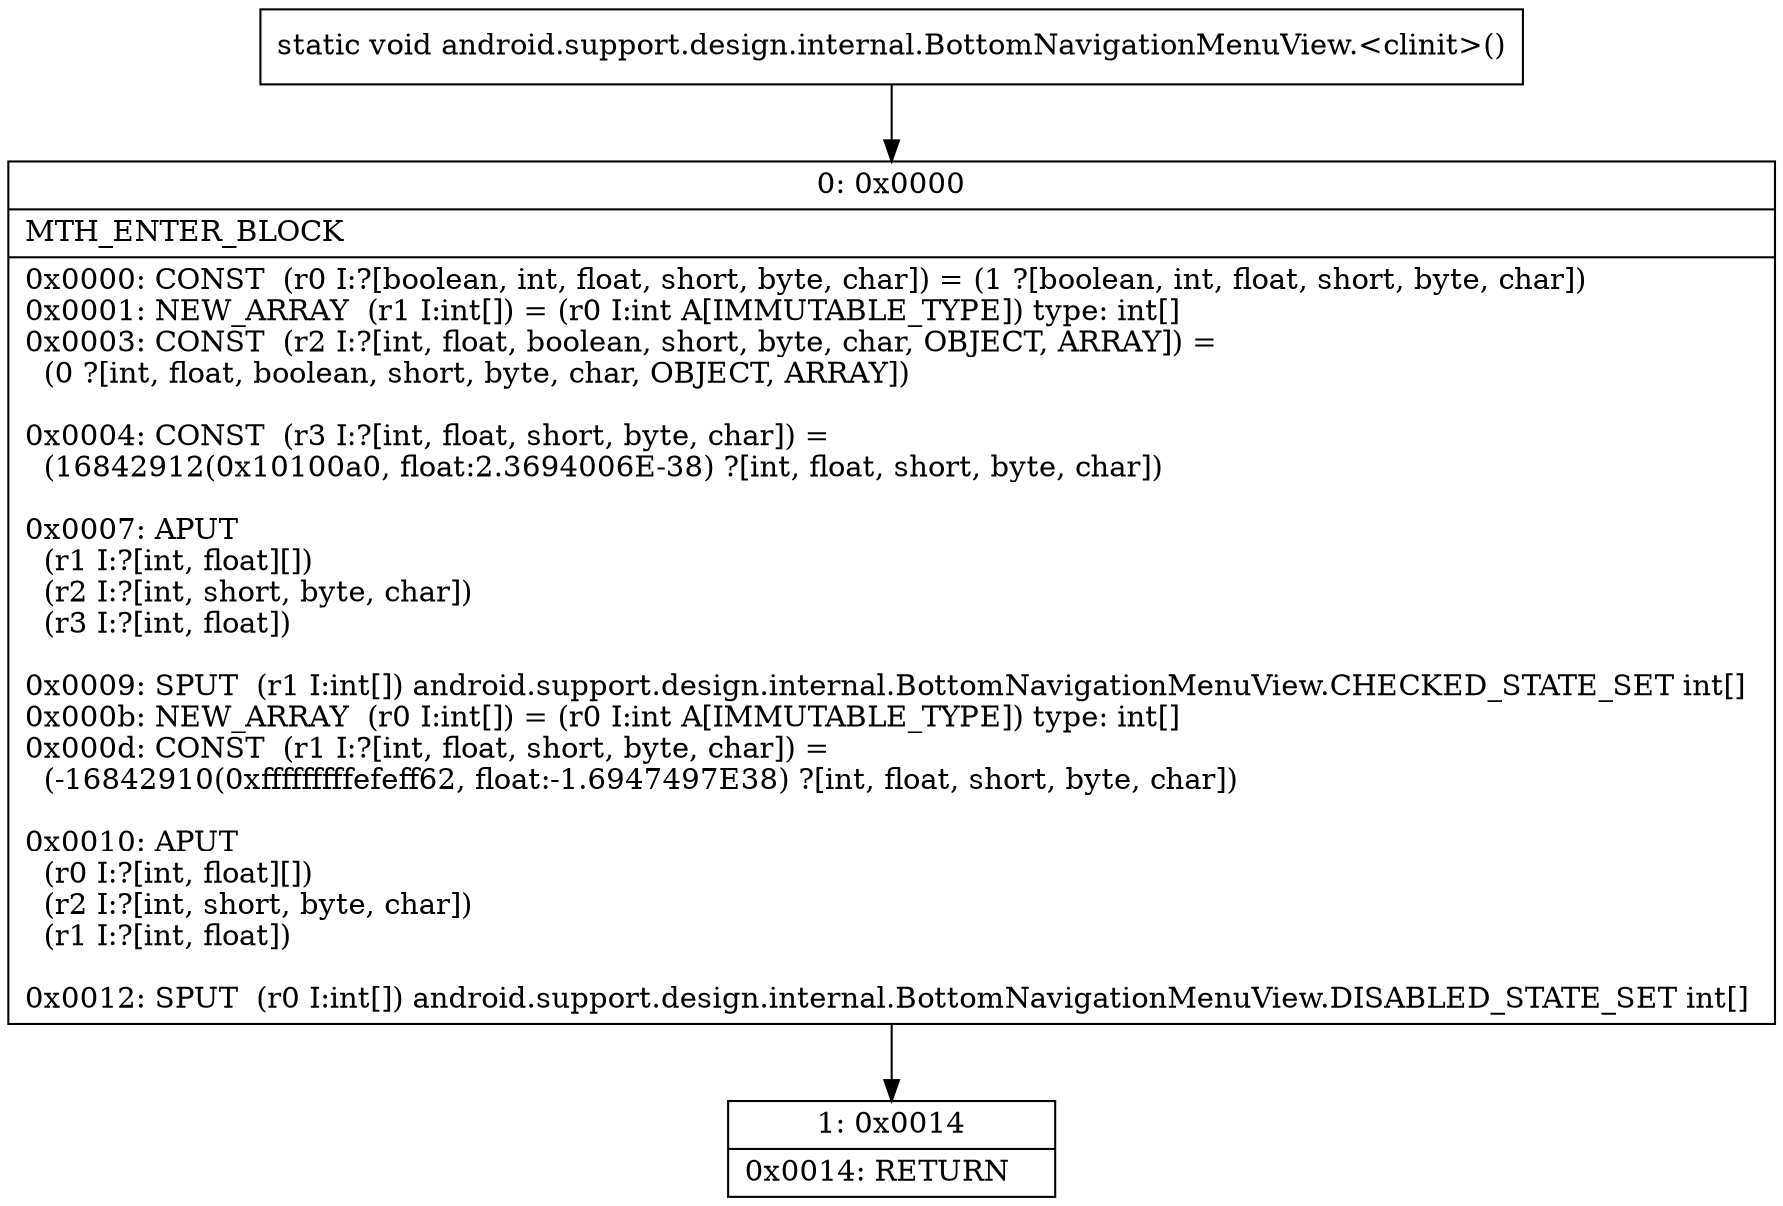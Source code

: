 digraph "CFG forandroid.support.design.internal.BottomNavigationMenuView.\<clinit\>()V" {
Node_0 [shape=record,label="{0\:\ 0x0000|MTH_ENTER_BLOCK\l|0x0000: CONST  (r0 I:?[boolean, int, float, short, byte, char]) = (1 ?[boolean, int, float, short, byte, char]) \l0x0001: NEW_ARRAY  (r1 I:int[]) = (r0 I:int A[IMMUTABLE_TYPE]) type: int[] \l0x0003: CONST  (r2 I:?[int, float, boolean, short, byte, char, OBJECT, ARRAY]) = \l  (0 ?[int, float, boolean, short, byte, char, OBJECT, ARRAY])\l \l0x0004: CONST  (r3 I:?[int, float, short, byte, char]) = \l  (16842912(0x10100a0, float:2.3694006E\-38) ?[int, float, short, byte, char])\l \l0x0007: APUT  \l  (r1 I:?[int, float][])\l  (r2 I:?[int, short, byte, char])\l  (r3 I:?[int, float])\l \l0x0009: SPUT  (r1 I:int[]) android.support.design.internal.BottomNavigationMenuView.CHECKED_STATE_SET int[] \l0x000b: NEW_ARRAY  (r0 I:int[]) = (r0 I:int A[IMMUTABLE_TYPE]) type: int[] \l0x000d: CONST  (r1 I:?[int, float, short, byte, char]) = \l  (\-16842910(0xfffffffffefeff62, float:\-1.6947497E38) ?[int, float, short, byte, char])\l \l0x0010: APUT  \l  (r0 I:?[int, float][])\l  (r2 I:?[int, short, byte, char])\l  (r1 I:?[int, float])\l \l0x0012: SPUT  (r0 I:int[]) android.support.design.internal.BottomNavigationMenuView.DISABLED_STATE_SET int[] \l}"];
Node_1 [shape=record,label="{1\:\ 0x0014|0x0014: RETURN   \l}"];
MethodNode[shape=record,label="{static void android.support.design.internal.BottomNavigationMenuView.\<clinit\>() }"];
MethodNode -> Node_0;
Node_0 -> Node_1;
}

